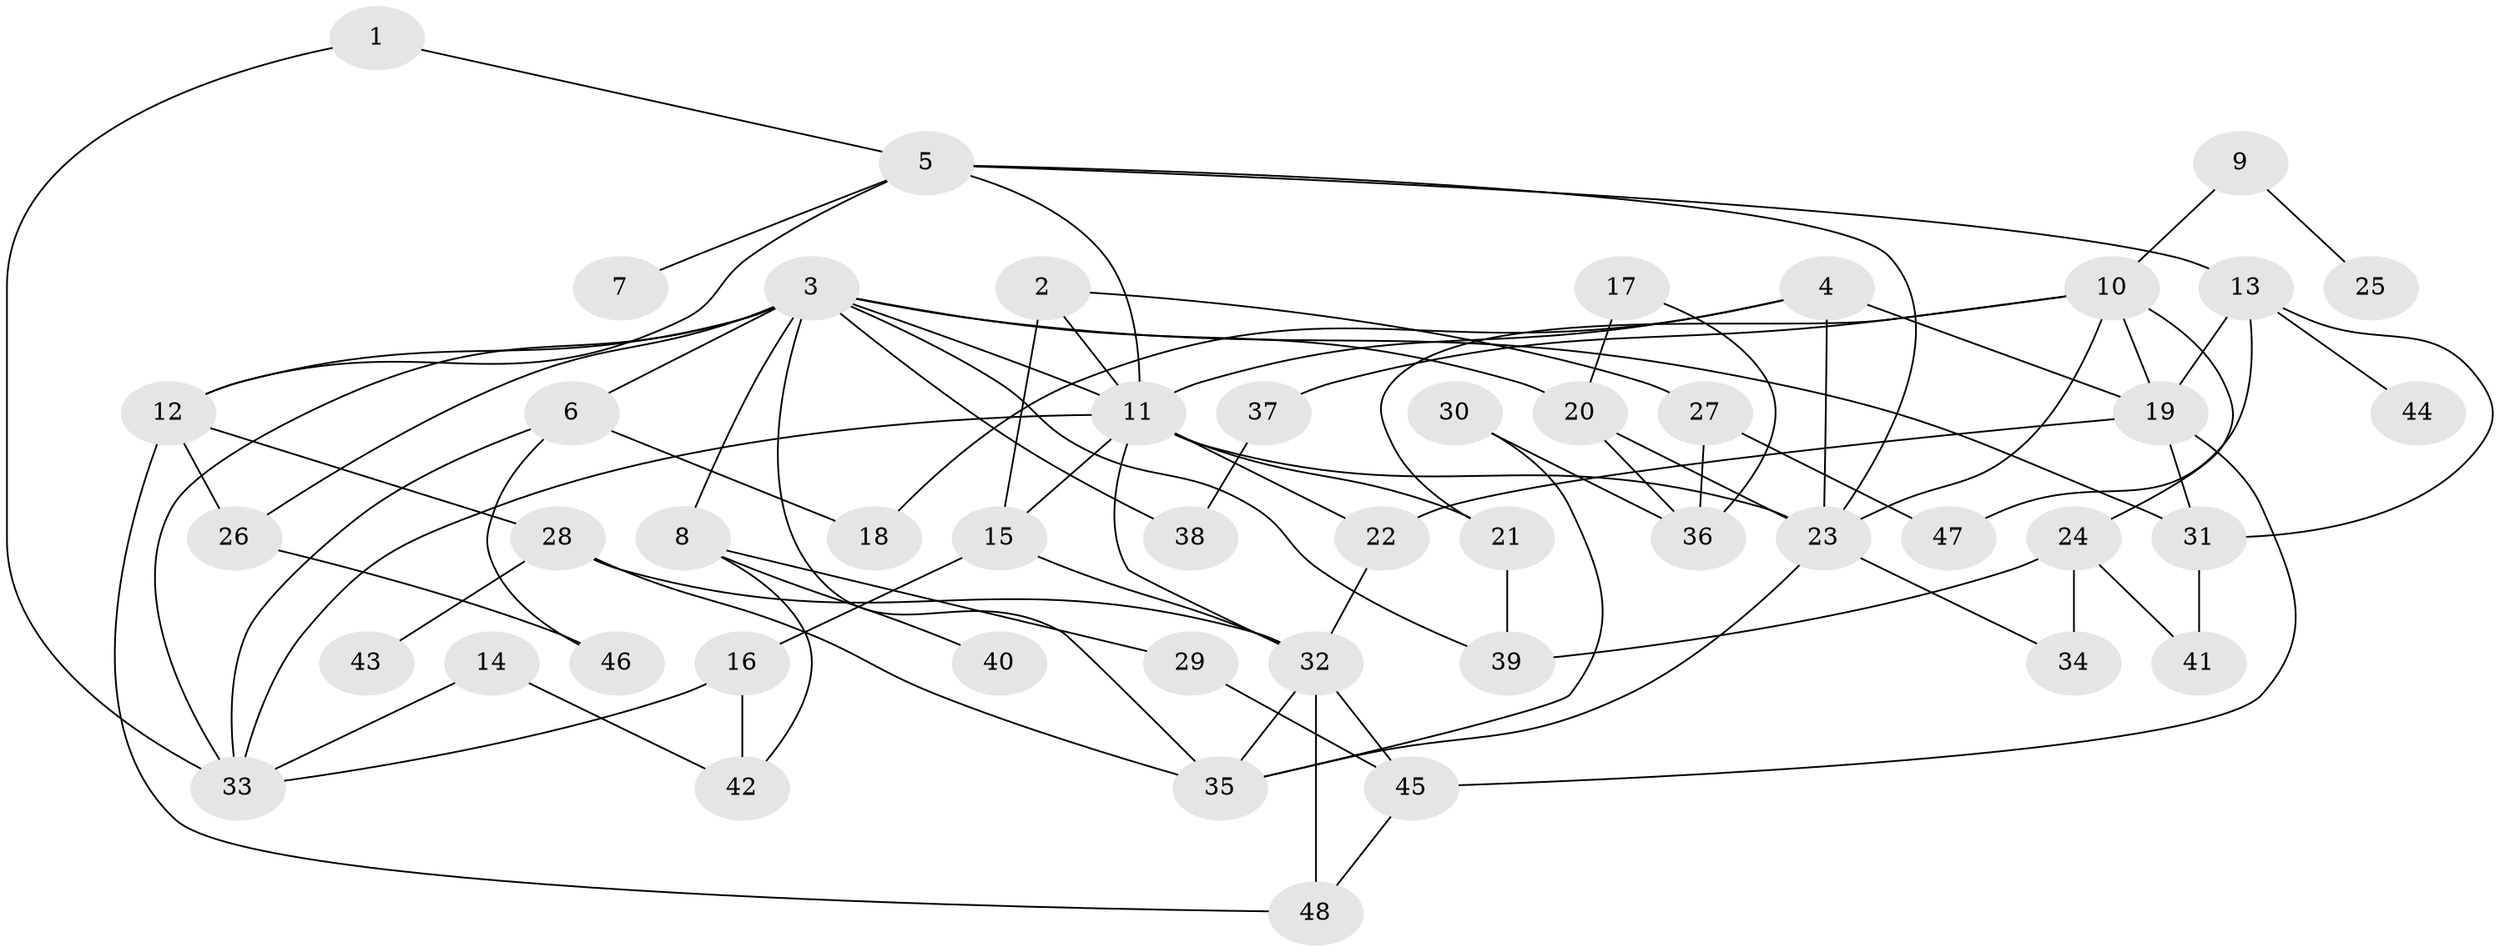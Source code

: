 // original degree distribution, {7: 0.042105263157894736, 8: 0.010526315789473684, 2: 0.23157894736842105, 3: 0.2631578947368421, 5: 0.07368421052631578, 6: 0.031578947368421054, 4: 0.11578947368421053, 1: 0.23157894736842105}
// Generated by graph-tools (version 1.1) at 2025/36/03/04/25 23:36:10]
// undirected, 48 vertices, 86 edges
graph export_dot {
  node [color=gray90,style=filled];
  1;
  2;
  3;
  4;
  5;
  6;
  7;
  8;
  9;
  10;
  11;
  12;
  13;
  14;
  15;
  16;
  17;
  18;
  19;
  20;
  21;
  22;
  23;
  24;
  25;
  26;
  27;
  28;
  29;
  30;
  31;
  32;
  33;
  34;
  35;
  36;
  37;
  38;
  39;
  40;
  41;
  42;
  43;
  44;
  45;
  46;
  47;
  48;
  1 -- 5 [weight=1.0];
  1 -- 33 [weight=1.0];
  2 -- 11 [weight=1.0];
  2 -- 15 [weight=1.0];
  2 -- 27 [weight=1.0];
  3 -- 6 [weight=1.0];
  3 -- 8 [weight=1.0];
  3 -- 11 [weight=1.0];
  3 -- 12 [weight=1.0];
  3 -- 20 [weight=1.0];
  3 -- 26 [weight=1.0];
  3 -- 31 [weight=1.0];
  3 -- 33 [weight=1.0];
  3 -- 35 [weight=1.0];
  3 -- 38 [weight=1.0];
  3 -- 39 [weight=1.0];
  4 -- 11 [weight=1.0];
  4 -- 18 [weight=1.0];
  4 -- 19 [weight=1.0];
  4 -- 23 [weight=1.0];
  5 -- 7 [weight=1.0];
  5 -- 11 [weight=1.0];
  5 -- 12 [weight=1.0];
  5 -- 13 [weight=1.0];
  5 -- 23 [weight=1.0];
  6 -- 18 [weight=1.0];
  6 -- 33 [weight=1.0];
  6 -- 46 [weight=1.0];
  8 -- 29 [weight=1.0];
  8 -- 40 [weight=1.0];
  8 -- 42 [weight=1.0];
  9 -- 10 [weight=1.0];
  9 -- 25 [weight=1.0];
  10 -- 19 [weight=1.0];
  10 -- 21 [weight=1.0];
  10 -- 23 [weight=1.0];
  10 -- 24 [weight=1.0];
  10 -- 37 [weight=1.0];
  11 -- 15 [weight=1.0];
  11 -- 21 [weight=1.0];
  11 -- 22 [weight=2.0];
  11 -- 23 [weight=1.0];
  11 -- 32 [weight=1.0];
  11 -- 33 [weight=1.0];
  12 -- 26 [weight=1.0];
  12 -- 28 [weight=1.0];
  12 -- 48 [weight=1.0];
  13 -- 19 [weight=1.0];
  13 -- 31 [weight=1.0];
  13 -- 44 [weight=1.0];
  13 -- 47 [weight=1.0];
  14 -- 33 [weight=1.0];
  14 -- 42 [weight=1.0];
  15 -- 16 [weight=1.0];
  15 -- 32 [weight=1.0];
  16 -- 33 [weight=1.0];
  16 -- 42 [weight=1.0];
  17 -- 20 [weight=1.0];
  17 -- 36 [weight=1.0];
  19 -- 22 [weight=1.0];
  19 -- 31 [weight=1.0];
  19 -- 45 [weight=1.0];
  20 -- 23 [weight=1.0];
  20 -- 36 [weight=1.0];
  21 -- 39 [weight=1.0];
  22 -- 32 [weight=1.0];
  23 -- 34 [weight=1.0];
  23 -- 35 [weight=1.0];
  24 -- 34 [weight=2.0];
  24 -- 39 [weight=1.0];
  24 -- 41 [weight=1.0];
  26 -- 46 [weight=1.0];
  27 -- 36 [weight=1.0];
  27 -- 47 [weight=1.0];
  28 -- 32 [weight=2.0];
  28 -- 35 [weight=1.0];
  28 -- 43 [weight=1.0];
  29 -- 45 [weight=1.0];
  30 -- 35 [weight=1.0];
  30 -- 36 [weight=1.0];
  31 -- 41 [weight=1.0];
  32 -- 35 [weight=2.0];
  32 -- 45 [weight=1.0];
  32 -- 48 [weight=1.0];
  37 -- 38 [weight=1.0];
  45 -- 48 [weight=1.0];
}
